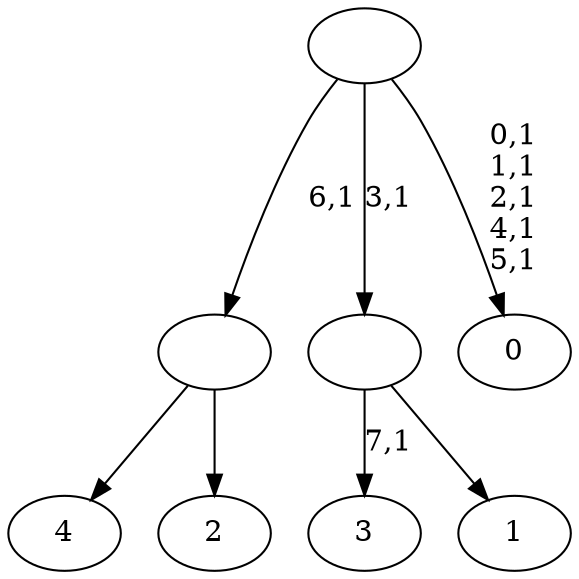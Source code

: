digraph T {
	13 [label="4"]
	12 [label="3"]
	10 [label="2"]
	9 [label=""]
	8 [label="1"]
	7 [label=""]
	6 [label="0"]
	0 [label=""]
	9 -> 13 [label=""]
	9 -> 10 [label=""]
	7 -> 12 [label="7,1"]
	7 -> 8 [label=""]
	0 -> 6 [label="0,1\n1,1\n2,1\n4,1\n5,1"]
	0 -> 9 [label="6,1"]
	0 -> 7 [label="3,1"]
}
